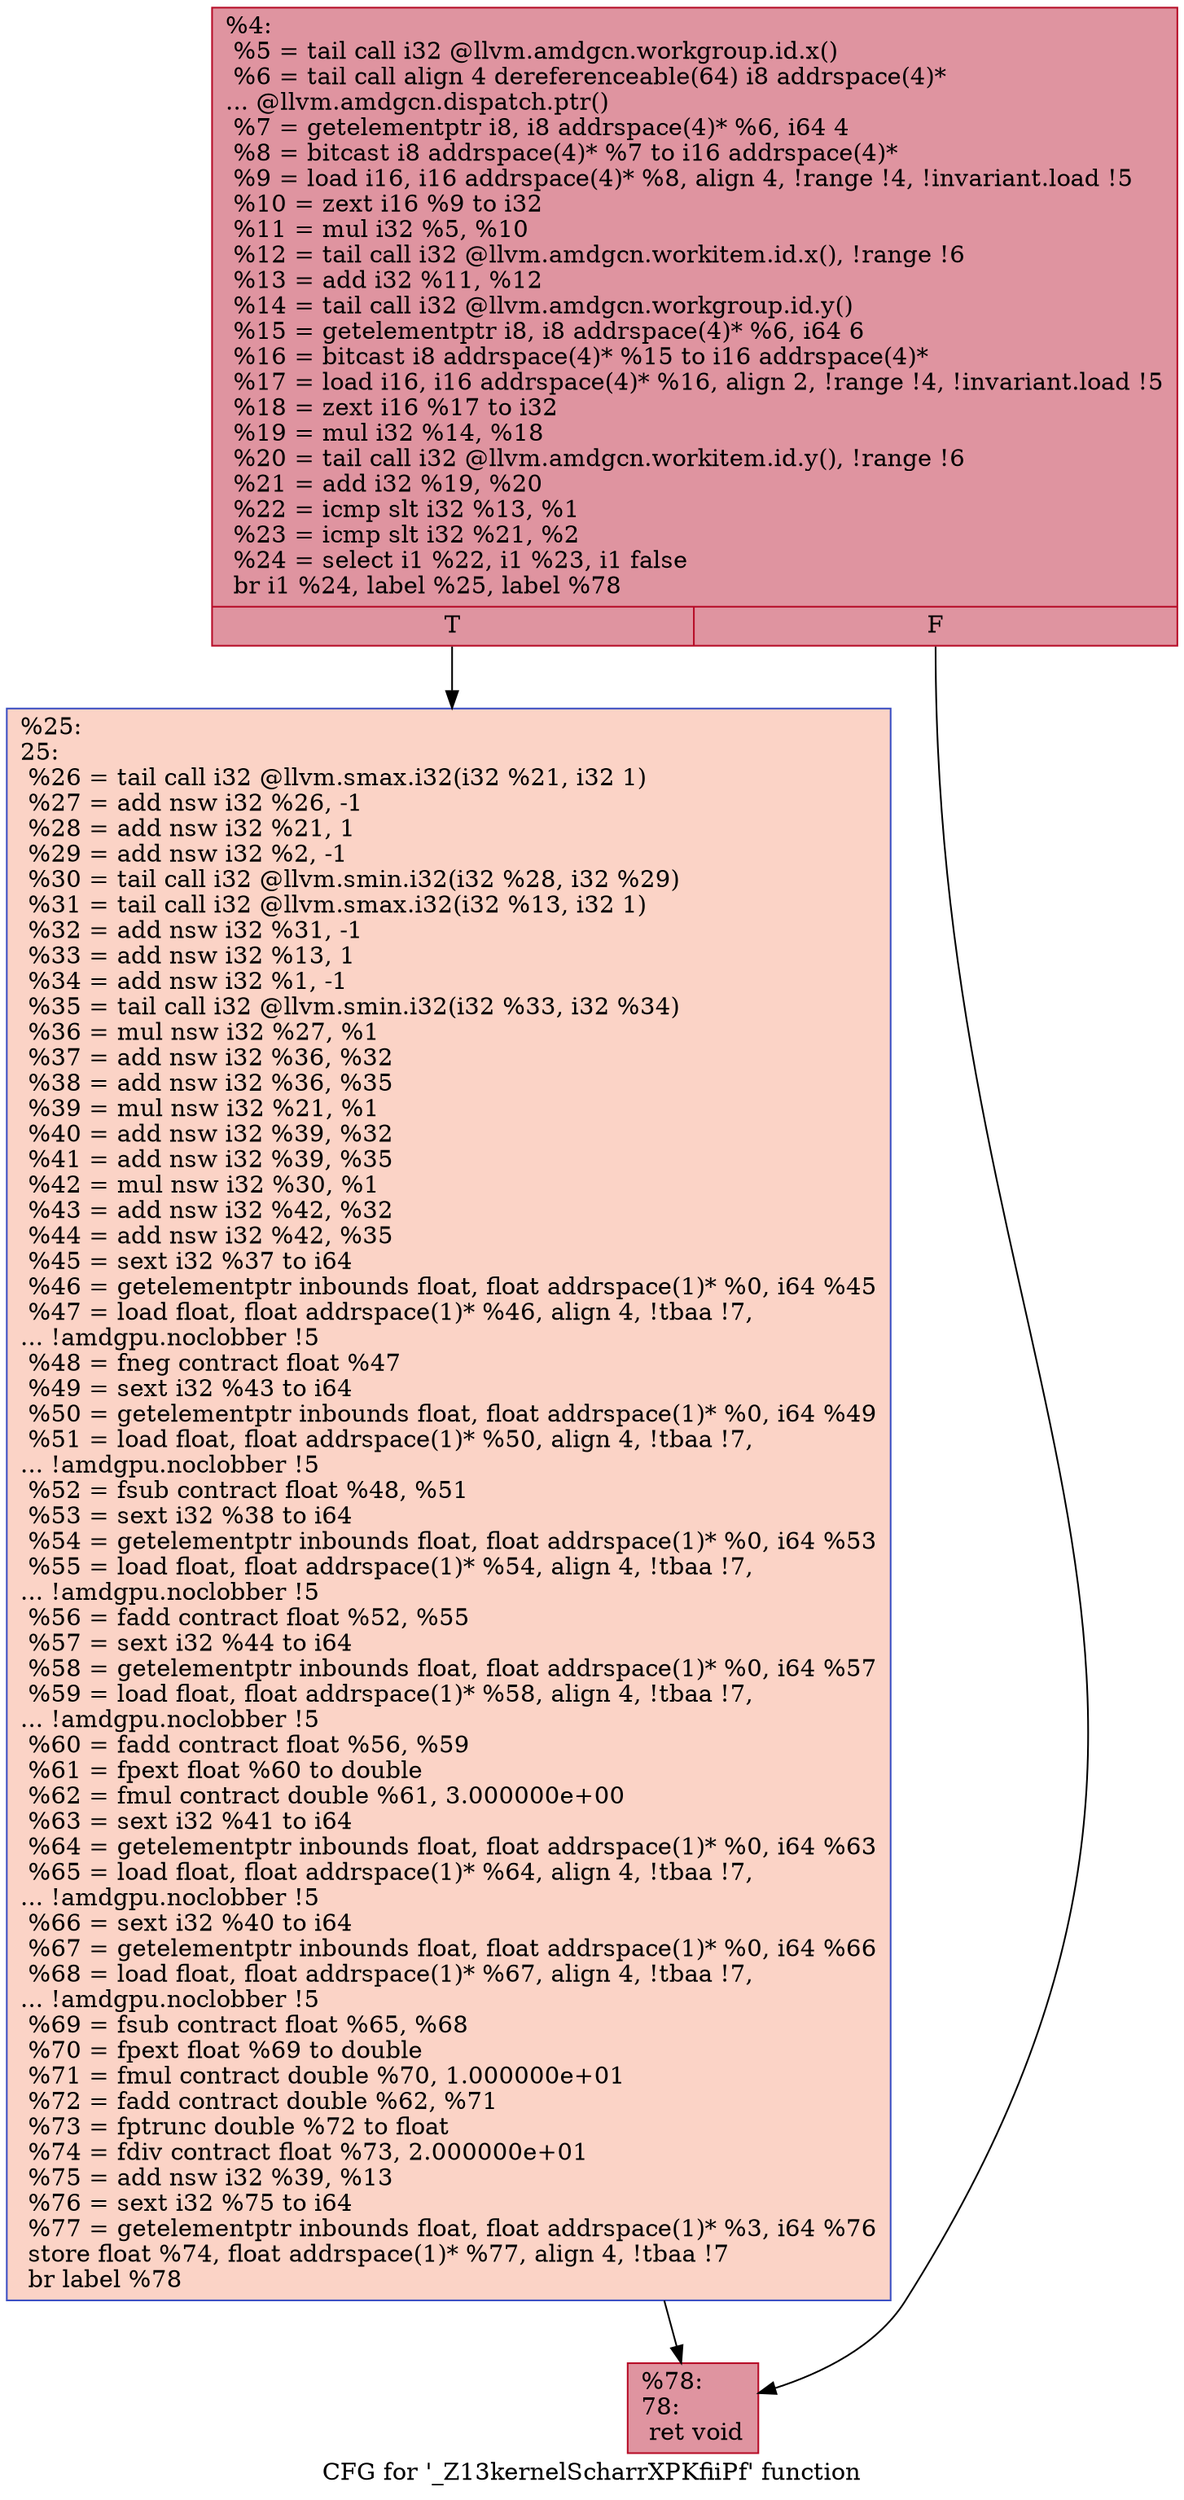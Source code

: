 digraph "CFG for '_Z13kernelScharrXPKfiiPf' function" {
	label="CFG for '_Z13kernelScharrXPKfiiPf' function";

	Node0x5bb0c40 [shape=record,color="#b70d28ff", style=filled, fillcolor="#b70d2870",label="{%4:\l  %5 = tail call i32 @llvm.amdgcn.workgroup.id.x()\l  %6 = tail call align 4 dereferenceable(64) i8 addrspace(4)*\l... @llvm.amdgcn.dispatch.ptr()\l  %7 = getelementptr i8, i8 addrspace(4)* %6, i64 4\l  %8 = bitcast i8 addrspace(4)* %7 to i16 addrspace(4)*\l  %9 = load i16, i16 addrspace(4)* %8, align 4, !range !4, !invariant.load !5\l  %10 = zext i16 %9 to i32\l  %11 = mul i32 %5, %10\l  %12 = tail call i32 @llvm.amdgcn.workitem.id.x(), !range !6\l  %13 = add i32 %11, %12\l  %14 = tail call i32 @llvm.amdgcn.workgroup.id.y()\l  %15 = getelementptr i8, i8 addrspace(4)* %6, i64 6\l  %16 = bitcast i8 addrspace(4)* %15 to i16 addrspace(4)*\l  %17 = load i16, i16 addrspace(4)* %16, align 2, !range !4, !invariant.load !5\l  %18 = zext i16 %17 to i32\l  %19 = mul i32 %14, %18\l  %20 = tail call i32 @llvm.amdgcn.workitem.id.y(), !range !6\l  %21 = add i32 %19, %20\l  %22 = icmp slt i32 %13, %1\l  %23 = icmp slt i32 %21, %2\l  %24 = select i1 %22, i1 %23, i1 false\l  br i1 %24, label %25, label %78\l|{<s0>T|<s1>F}}"];
	Node0x5bb0c40:s0 -> Node0x5bb46b0;
	Node0x5bb0c40:s1 -> Node0x5bb4740;
	Node0x5bb46b0 [shape=record,color="#3d50c3ff", style=filled, fillcolor="#f59c7d70",label="{%25:\l25:                                               \l  %26 = tail call i32 @llvm.smax.i32(i32 %21, i32 1)\l  %27 = add nsw i32 %26, -1\l  %28 = add nsw i32 %21, 1\l  %29 = add nsw i32 %2, -1\l  %30 = tail call i32 @llvm.smin.i32(i32 %28, i32 %29)\l  %31 = tail call i32 @llvm.smax.i32(i32 %13, i32 1)\l  %32 = add nsw i32 %31, -1\l  %33 = add nsw i32 %13, 1\l  %34 = add nsw i32 %1, -1\l  %35 = tail call i32 @llvm.smin.i32(i32 %33, i32 %34)\l  %36 = mul nsw i32 %27, %1\l  %37 = add nsw i32 %36, %32\l  %38 = add nsw i32 %36, %35\l  %39 = mul nsw i32 %21, %1\l  %40 = add nsw i32 %39, %32\l  %41 = add nsw i32 %39, %35\l  %42 = mul nsw i32 %30, %1\l  %43 = add nsw i32 %42, %32\l  %44 = add nsw i32 %42, %35\l  %45 = sext i32 %37 to i64\l  %46 = getelementptr inbounds float, float addrspace(1)* %0, i64 %45\l  %47 = load float, float addrspace(1)* %46, align 4, !tbaa !7,\l... !amdgpu.noclobber !5\l  %48 = fneg contract float %47\l  %49 = sext i32 %43 to i64\l  %50 = getelementptr inbounds float, float addrspace(1)* %0, i64 %49\l  %51 = load float, float addrspace(1)* %50, align 4, !tbaa !7,\l... !amdgpu.noclobber !5\l  %52 = fsub contract float %48, %51\l  %53 = sext i32 %38 to i64\l  %54 = getelementptr inbounds float, float addrspace(1)* %0, i64 %53\l  %55 = load float, float addrspace(1)* %54, align 4, !tbaa !7,\l... !amdgpu.noclobber !5\l  %56 = fadd contract float %52, %55\l  %57 = sext i32 %44 to i64\l  %58 = getelementptr inbounds float, float addrspace(1)* %0, i64 %57\l  %59 = load float, float addrspace(1)* %58, align 4, !tbaa !7,\l... !amdgpu.noclobber !5\l  %60 = fadd contract float %56, %59\l  %61 = fpext float %60 to double\l  %62 = fmul contract double %61, 3.000000e+00\l  %63 = sext i32 %41 to i64\l  %64 = getelementptr inbounds float, float addrspace(1)* %0, i64 %63\l  %65 = load float, float addrspace(1)* %64, align 4, !tbaa !7,\l... !amdgpu.noclobber !5\l  %66 = sext i32 %40 to i64\l  %67 = getelementptr inbounds float, float addrspace(1)* %0, i64 %66\l  %68 = load float, float addrspace(1)* %67, align 4, !tbaa !7,\l... !amdgpu.noclobber !5\l  %69 = fsub contract float %65, %68\l  %70 = fpext float %69 to double\l  %71 = fmul contract double %70, 1.000000e+01\l  %72 = fadd contract double %62, %71\l  %73 = fptrunc double %72 to float\l  %74 = fdiv contract float %73, 2.000000e+01\l  %75 = add nsw i32 %39, %13\l  %76 = sext i32 %75 to i64\l  %77 = getelementptr inbounds float, float addrspace(1)* %3, i64 %76\l  store float %74, float addrspace(1)* %77, align 4, !tbaa !7\l  br label %78\l}"];
	Node0x5bb46b0 -> Node0x5bb4740;
	Node0x5bb4740 [shape=record,color="#b70d28ff", style=filled, fillcolor="#b70d2870",label="{%78:\l78:                                               \l  ret void\l}"];
}
